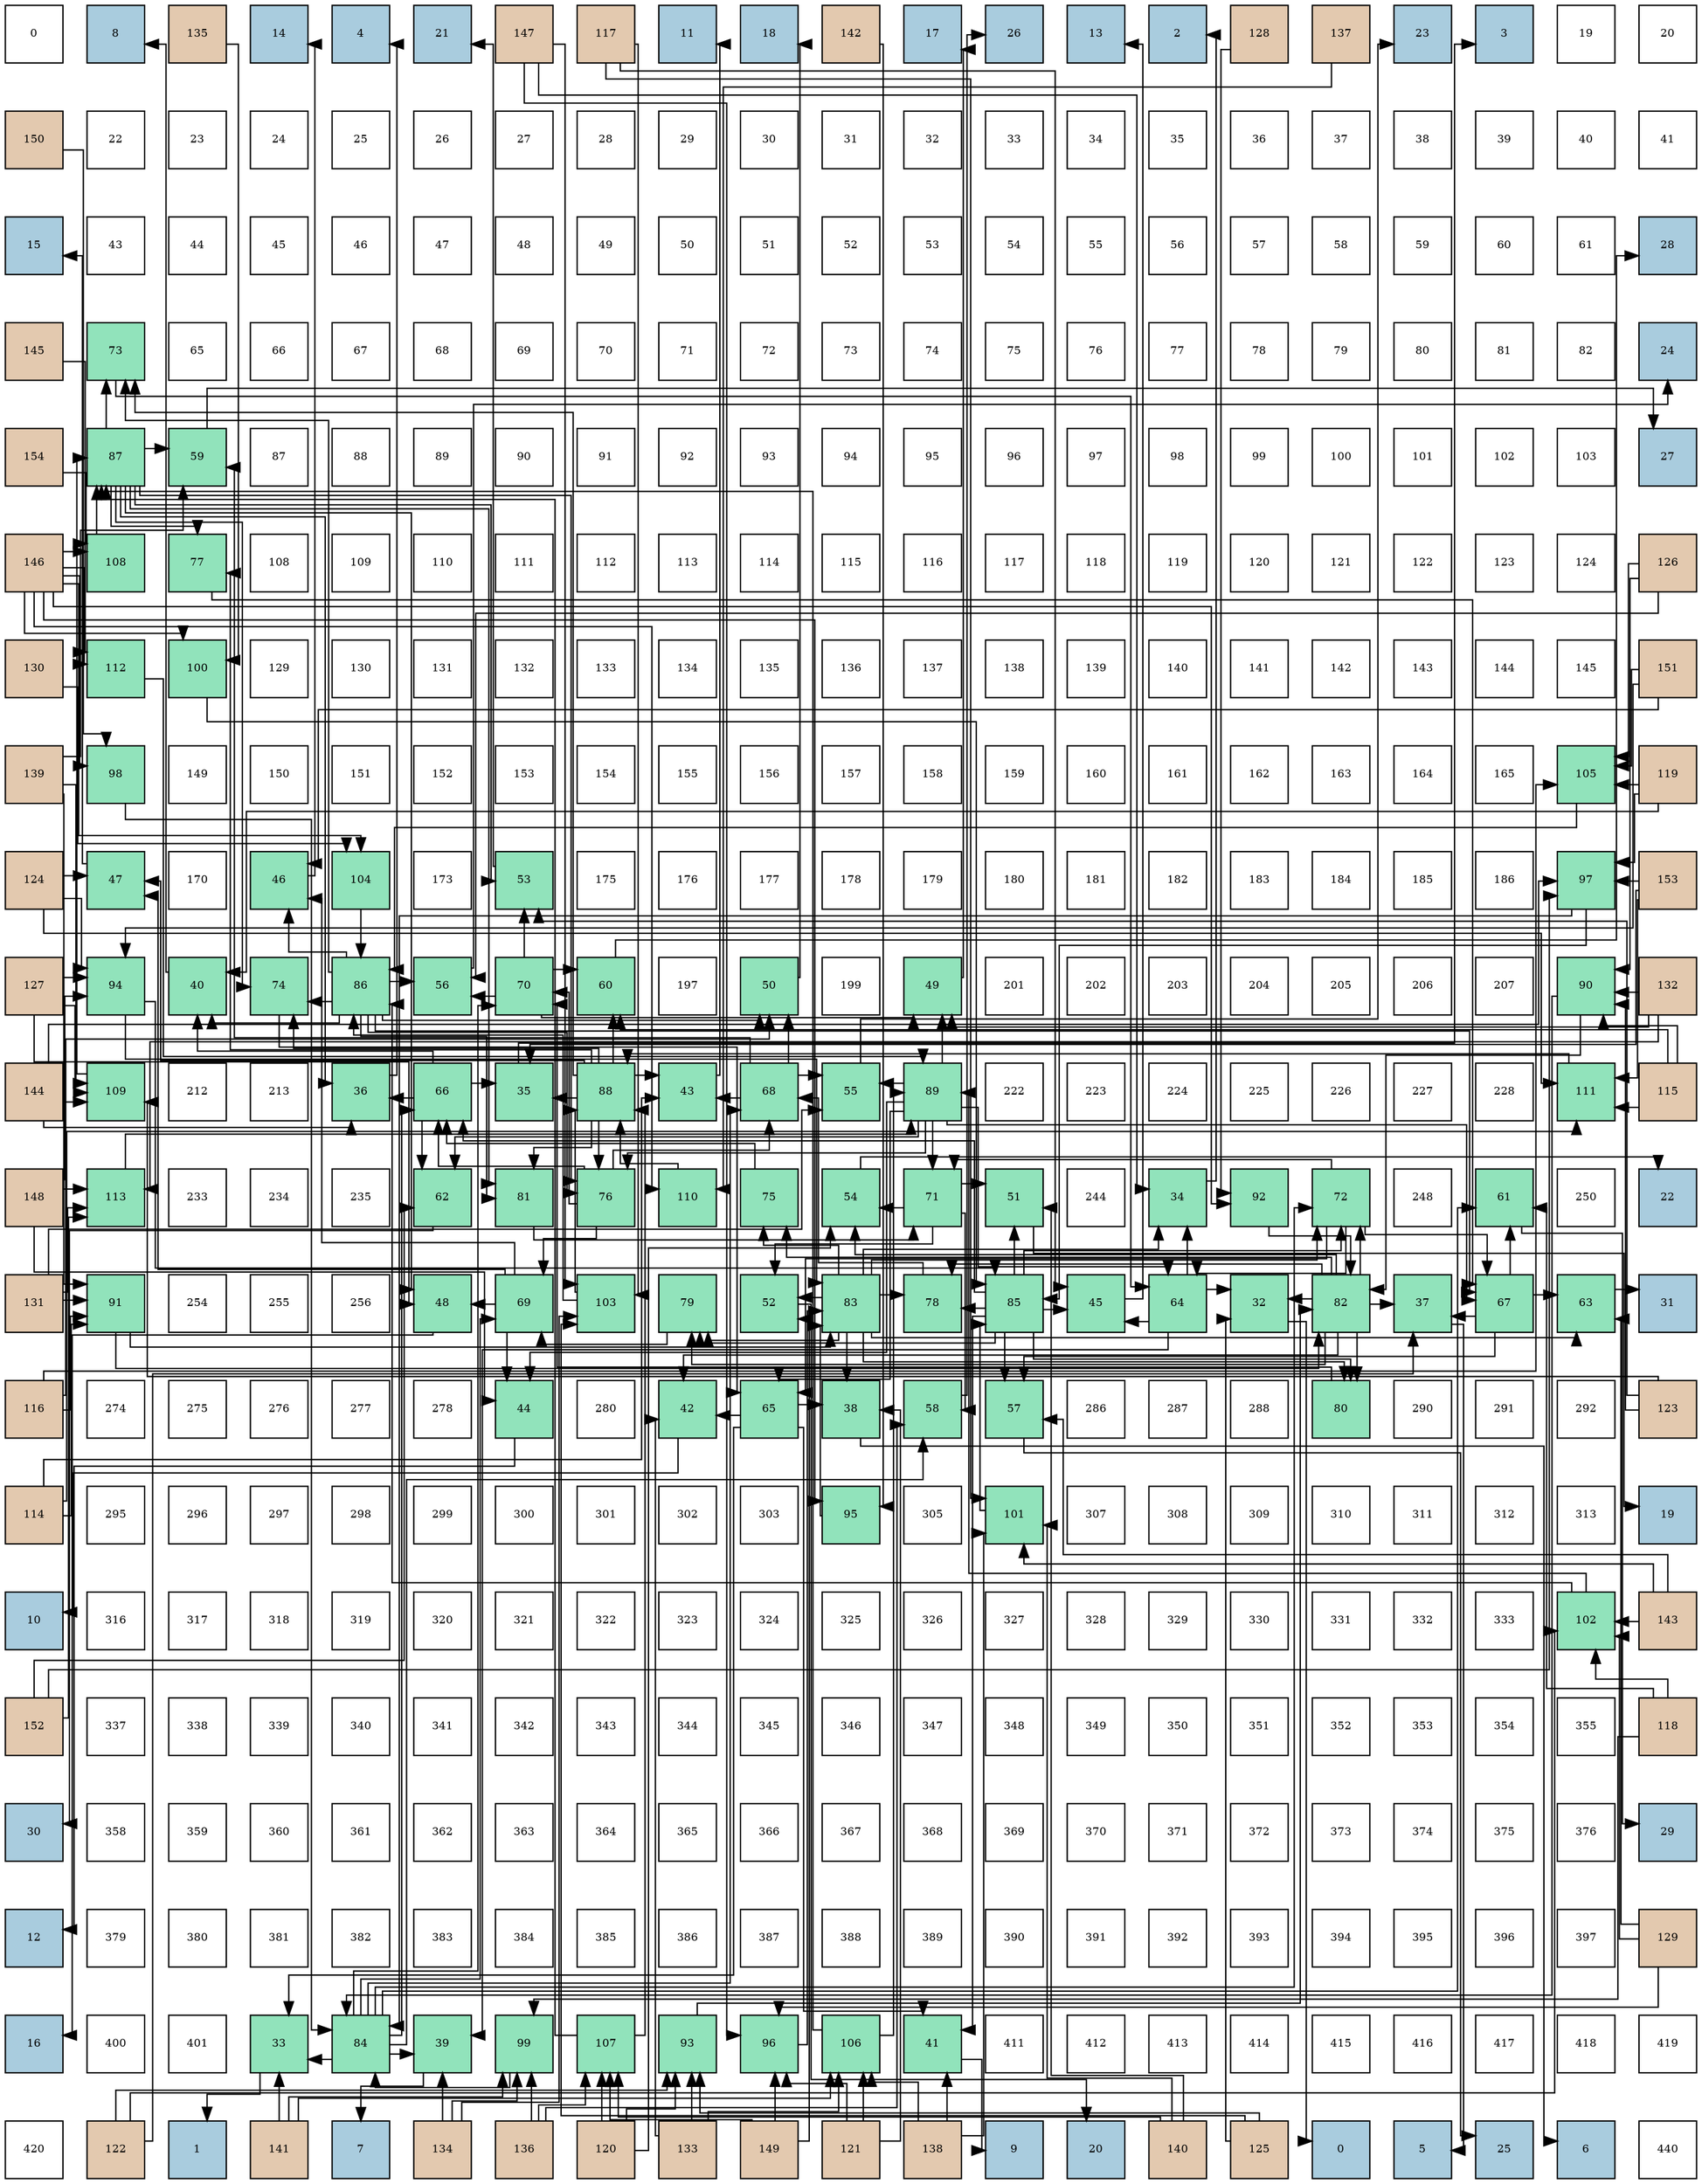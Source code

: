 digraph layout{
 rankdir=TB;
 splines=ortho;
 node [style=filled shape=square fixedsize=true width=0.6];
0[label="0", fontsize=8, fillcolor="#ffffff"];
1[label="8", fontsize=8, fillcolor="#a9ccde"];
2[label="135", fontsize=8, fillcolor="#e3c9af"];
3[label="14", fontsize=8, fillcolor="#a9ccde"];
4[label="4", fontsize=8, fillcolor="#a9ccde"];
5[label="21", fontsize=8, fillcolor="#a9ccde"];
6[label="147", fontsize=8, fillcolor="#e3c9af"];
7[label="117", fontsize=8, fillcolor="#e3c9af"];
8[label="11", fontsize=8, fillcolor="#a9ccde"];
9[label="18", fontsize=8, fillcolor="#a9ccde"];
10[label="142", fontsize=8, fillcolor="#e3c9af"];
11[label="17", fontsize=8, fillcolor="#a9ccde"];
12[label="26", fontsize=8, fillcolor="#a9ccde"];
13[label="13", fontsize=8, fillcolor="#a9ccde"];
14[label="2", fontsize=8, fillcolor="#a9ccde"];
15[label="128", fontsize=8, fillcolor="#e3c9af"];
16[label="137", fontsize=8, fillcolor="#e3c9af"];
17[label="23", fontsize=8, fillcolor="#a9ccde"];
18[label="3", fontsize=8, fillcolor="#a9ccde"];
19[label="19", fontsize=8, fillcolor="#ffffff"];
20[label="20", fontsize=8, fillcolor="#ffffff"];
21[label="150", fontsize=8, fillcolor="#e3c9af"];
22[label="22", fontsize=8, fillcolor="#ffffff"];
23[label="23", fontsize=8, fillcolor="#ffffff"];
24[label="24", fontsize=8, fillcolor="#ffffff"];
25[label="25", fontsize=8, fillcolor="#ffffff"];
26[label="26", fontsize=8, fillcolor="#ffffff"];
27[label="27", fontsize=8, fillcolor="#ffffff"];
28[label="28", fontsize=8, fillcolor="#ffffff"];
29[label="29", fontsize=8, fillcolor="#ffffff"];
30[label="30", fontsize=8, fillcolor="#ffffff"];
31[label="31", fontsize=8, fillcolor="#ffffff"];
32[label="32", fontsize=8, fillcolor="#ffffff"];
33[label="33", fontsize=8, fillcolor="#ffffff"];
34[label="34", fontsize=8, fillcolor="#ffffff"];
35[label="35", fontsize=8, fillcolor="#ffffff"];
36[label="36", fontsize=8, fillcolor="#ffffff"];
37[label="37", fontsize=8, fillcolor="#ffffff"];
38[label="38", fontsize=8, fillcolor="#ffffff"];
39[label="39", fontsize=8, fillcolor="#ffffff"];
40[label="40", fontsize=8, fillcolor="#ffffff"];
41[label="41", fontsize=8, fillcolor="#ffffff"];
42[label="15", fontsize=8, fillcolor="#a9ccde"];
43[label="43", fontsize=8, fillcolor="#ffffff"];
44[label="44", fontsize=8, fillcolor="#ffffff"];
45[label="45", fontsize=8, fillcolor="#ffffff"];
46[label="46", fontsize=8, fillcolor="#ffffff"];
47[label="47", fontsize=8, fillcolor="#ffffff"];
48[label="48", fontsize=8, fillcolor="#ffffff"];
49[label="49", fontsize=8, fillcolor="#ffffff"];
50[label="50", fontsize=8, fillcolor="#ffffff"];
51[label="51", fontsize=8, fillcolor="#ffffff"];
52[label="52", fontsize=8, fillcolor="#ffffff"];
53[label="53", fontsize=8, fillcolor="#ffffff"];
54[label="54", fontsize=8, fillcolor="#ffffff"];
55[label="55", fontsize=8, fillcolor="#ffffff"];
56[label="56", fontsize=8, fillcolor="#ffffff"];
57[label="57", fontsize=8, fillcolor="#ffffff"];
58[label="58", fontsize=8, fillcolor="#ffffff"];
59[label="59", fontsize=8, fillcolor="#ffffff"];
60[label="60", fontsize=8, fillcolor="#ffffff"];
61[label="61", fontsize=8, fillcolor="#ffffff"];
62[label="28", fontsize=8, fillcolor="#a9ccde"];
63[label="145", fontsize=8, fillcolor="#e3c9af"];
64[label="73", fontsize=8, fillcolor="#91e3bb"];
65[label="65", fontsize=8, fillcolor="#ffffff"];
66[label="66", fontsize=8, fillcolor="#ffffff"];
67[label="67", fontsize=8, fillcolor="#ffffff"];
68[label="68", fontsize=8, fillcolor="#ffffff"];
69[label="69", fontsize=8, fillcolor="#ffffff"];
70[label="70", fontsize=8, fillcolor="#ffffff"];
71[label="71", fontsize=8, fillcolor="#ffffff"];
72[label="72", fontsize=8, fillcolor="#ffffff"];
73[label="73", fontsize=8, fillcolor="#ffffff"];
74[label="74", fontsize=8, fillcolor="#ffffff"];
75[label="75", fontsize=8, fillcolor="#ffffff"];
76[label="76", fontsize=8, fillcolor="#ffffff"];
77[label="77", fontsize=8, fillcolor="#ffffff"];
78[label="78", fontsize=8, fillcolor="#ffffff"];
79[label="79", fontsize=8, fillcolor="#ffffff"];
80[label="80", fontsize=8, fillcolor="#ffffff"];
81[label="81", fontsize=8, fillcolor="#ffffff"];
82[label="82", fontsize=8, fillcolor="#ffffff"];
83[label="24", fontsize=8, fillcolor="#a9ccde"];
84[label="154", fontsize=8, fillcolor="#e3c9af"];
85[label="87", fontsize=8, fillcolor="#91e3bb"];
86[label="59", fontsize=8, fillcolor="#91e3bb"];
87[label="87", fontsize=8, fillcolor="#ffffff"];
88[label="88", fontsize=8, fillcolor="#ffffff"];
89[label="89", fontsize=8, fillcolor="#ffffff"];
90[label="90", fontsize=8, fillcolor="#ffffff"];
91[label="91", fontsize=8, fillcolor="#ffffff"];
92[label="92", fontsize=8, fillcolor="#ffffff"];
93[label="93", fontsize=8, fillcolor="#ffffff"];
94[label="94", fontsize=8, fillcolor="#ffffff"];
95[label="95", fontsize=8, fillcolor="#ffffff"];
96[label="96", fontsize=8, fillcolor="#ffffff"];
97[label="97", fontsize=8, fillcolor="#ffffff"];
98[label="98", fontsize=8, fillcolor="#ffffff"];
99[label="99", fontsize=8, fillcolor="#ffffff"];
100[label="100", fontsize=8, fillcolor="#ffffff"];
101[label="101", fontsize=8, fillcolor="#ffffff"];
102[label="102", fontsize=8, fillcolor="#ffffff"];
103[label="103", fontsize=8, fillcolor="#ffffff"];
104[label="27", fontsize=8, fillcolor="#a9ccde"];
105[label="146", fontsize=8, fillcolor="#e3c9af"];
106[label="108", fontsize=8, fillcolor="#91e3bb"];
107[label="77", fontsize=8, fillcolor="#91e3bb"];
108[label="108", fontsize=8, fillcolor="#ffffff"];
109[label="109", fontsize=8, fillcolor="#ffffff"];
110[label="110", fontsize=8, fillcolor="#ffffff"];
111[label="111", fontsize=8, fillcolor="#ffffff"];
112[label="112", fontsize=8, fillcolor="#ffffff"];
113[label="113", fontsize=8, fillcolor="#ffffff"];
114[label="114", fontsize=8, fillcolor="#ffffff"];
115[label="115", fontsize=8, fillcolor="#ffffff"];
116[label="116", fontsize=8, fillcolor="#ffffff"];
117[label="117", fontsize=8, fillcolor="#ffffff"];
118[label="118", fontsize=8, fillcolor="#ffffff"];
119[label="119", fontsize=8, fillcolor="#ffffff"];
120[label="120", fontsize=8, fillcolor="#ffffff"];
121[label="121", fontsize=8, fillcolor="#ffffff"];
122[label="122", fontsize=8, fillcolor="#ffffff"];
123[label="123", fontsize=8, fillcolor="#ffffff"];
124[label="124", fontsize=8, fillcolor="#ffffff"];
125[label="126", fontsize=8, fillcolor="#e3c9af"];
126[label="130", fontsize=8, fillcolor="#e3c9af"];
127[label="112", fontsize=8, fillcolor="#91e3bb"];
128[label="100", fontsize=8, fillcolor="#91e3bb"];
129[label="129", fontsize=8, fillcolor="#ffffff"];
130[label="130", fontsize=8, fillcolor="#ffffff"];
131[label="131", fontsize=8, fillcolor="#ffffff"];
132[label="132", fontsize=8, fillcolor="#ffffff"];
133[label="133", fontsize=8, fillcolor="#ffffff"];
134[label="134", fontsize=8, fillcolor="#ffffff"];
135[label="135", fontsize=8, fillcolor="#ffffff"];
136[label="136", fontsize=8, fillcolor="#ffffff"];
137[label="137", fontsize=8, fillcolor="#ffffff"];
138[label="138", fontsize=8, fillcolor="#ffffff"];
139[label="139", fontsize=8, fillcolor="#ffffff"];
140[label="140", fontsize=8, fillcolor="#ffffff"];
141[label="141", fontsize=8, fillcolor="#ffffff"];
142[label="142", fontsize=8, fillcolor="#ffffff"];
143[label="143", fontsize=8, fillcolor="#ffffff"];
144[label="144", fontsize=8, fillcolor="#ffffff"];
145[label="145", fontsize=8, fillcolor="#ffffff"];
146[label="151", fontsize=8, fillcolor="#e3c9af"];
147[label="139", fontsize=8, fillcolor="#e3c9af"];
148[label="98", fontsize=8, fillcolor="#91e3bb"];
149[label="149", fontsize=8, fillcolor="#ffffff"];
150[label="150", fontsize=8, fillcolor="#ffffff"];
151[label="151", fontsize=8, fillcolor="#ffffff"];
152[label="152", fontsize=8, fillcolor="#ffffff"];
153[label="153", fontsize=8, fillcolor="#ffffff"];
154[label="154", fontsize=8, fillcolor="#ffffff"];
155[label="155", fontsize=8, fillcolor="#ffffff"];
156[label="156", fontsize=8, fillcolor="#ffffff"];
157[label="157", fontsize=8, fillcolor="#ffffff"];
158[label="158", fontsize=8, fillcolor="#ffffff"];
159[label="159", fontsize=8, fillcolor="#ffffff"];
160[label="160", fontsize=8, fillcolor="#ffffff"];
161[label="161", fontsize=8, fillcolor="#ffffff"];
162[label="162", fontsize=8, fillcolor="#ffffff"];
163[label="163", fontsize=8, fillcolor="#ffffff"];
164[label="164", fontsize=8, fillcolor="#ffffff"];
165[label="165", fontsize=8, fillcolor="#ffffff"];
166[label="105", fontsize=8, fillcolor="#91e3bb"];
167[label="119", fontsize=8, fillcolor="#e3c9af"];
168[label="124", fontsize=8, fillcolor="#e3c9af"];
169[label="47", fontsize=8, fillcolor="#91e3bb"];
170[label="170", fontsize=8, fillcolor="#ffffff"];
171[label="46", fontsize=8, fillcolor="#91e3bb"];
172[label="104", fontsize=8, fillcolor="#91e3bb"];
173[label="173", fontsize=8, fillcolor="#ffffff"];
174[label="53", fontsize=8, fillcolor="#91e3bb"];
175[label="175", fontsize=8, fillcolor="#ffffff"];
176[label="176", fontsize=8, fillcolor="#ffffff"];
177[label="177", fontsize=8, fillcolor="#ffffff"];
178[label="178", fontsize=8, fillcolor="#ffffff"];
179[label="179", fontsize=8, fillcolor="#ffffff"];
180[label="180", fontsize=8, fillcolor="#ffffff"];
181[label="181", fontsize=8, fillcolor="#ffffff"];
182[label="182", fontsize=8, fillcolor="#ffffff"];
183[label="183", fontsize=8, fillcolor="#ffffff"];
184[label="184", fontsize=8, fillcolor="#ffffff"];
185[label="185", fontsize=8, fillcolor="#ffffff"];
186[label="186", fontsize=8, fillcolor="#ffffff"];
187[label="97", fontsize=8, fillcolor="#91e3bb"];
188[label="153", fontsize=8, fillcolor="#e3c9af"];
189[label="127", fontsize=8, fillcolor="#e3c9af"];
190[label="94", fontsize=8, fillcolor="#91e3bb"];
191[label="40", fontsize=8, fillcolor="#91e3bb"];
192[label="74", fontsize=8, fillcolor="#91e3bb"];
193[label="86", fontsize=8, fillcolor="#91e3bb"];
194[label="56", fontsize=8, fillcolor="#91e3bb"];
195[label="70", fontsize=8, fillcolor="#91e3bb"];
196[label="60", fontsize=8, fillcolor="#91e3bb"];
197[label="197", fontsize=8, fillcolor="#ffffff"];
198[label="50", fontsize=8, fillcolor="#91e3bb"];
199[label="199", fontsize=8, fillcolor="#ffffff"];
200[label="49", fontsize=8, fillcolor="#91e3bb"];
201[label="201", fontsize=8, fillcolor="#ffffff"];
202[label="202", fontsize=8, fillcolor="#ffffff"];
203[label="203", fontsize=8, fillcolor="#ffffff"];
204[label="204", fontsize=8, fillcolor="#ffffff"];
205[label="205", fontsize=8, fillcolor="#ffffff"];
206[label="206", fontsize=8, fillcolor="#ffffff"];
207[label="207", fontsize=8, fillcolor="#ffffff"];
208[label="90", fontsize=8, fillcolor="#91e3bb"];
209[label="132", fontsize=8, fillcolor="#e3c9af"];
210[label="144", fontsize=8, fillcolor="#e3c9af"];
211[label="109", fontsize=8, fillcolor="#91e3bb"];
212[label="212", fontsize=8, fillcolor="#ffffff"];
213[label="213", fontsize=8, fillcolor="#ffffff"];
214[label="36", fontsize=8, fillcolor="#91e3bb"];
215[label="66", fontsize=8, fillcolor="#91e3bb"];
216[label="35", fontsize=8, fillcolor="#91e3bb"];
217[label="88", fontsize=8, fillcolor="#91e3bb"];
218[label="43", fontsize=8, fillcolor="#91e3bb"];
219[label="68", fontsize=8, fillcolor="#91e3bb"];
220[label="55", fontsize=8, fillcolor="#91e3bb"];
221[label="89", fontsize=8, fillcolor="#91e3bb"];
222[label="222", fontsize=8, fillcolor="#ffffff"];
223[label="223", fontsize=8, fillcolor="#ffffff"];
224[label="224", fontsize=8, fillcolor="#ffffff"];
225[label="225", fontsize=8, fillcolor="#ffffff"];
226[label="226", fontsize=8, fillcolor="#ffffff"];
227[label="227", fontsize=8, fillcolor="#ffffff"];
228[label="228", fontsize=8, fillcolor="#ffffff"];
229[label="111", fontsize=8, fillcolor="#91e3bb"];
230[label="115", fontsize=8, fillcolor="#e3c9af"];
231[label="148", fontsize=8, fillcolor="#e3c9af"];
232[label="113", fontsize=8, fillcolor="#91e3bb"];
233[label="233", fontsize=8, fillcolor="#ffffff"];
234[label="234", fontsize=8, fillcolor="#ffffff"];
235[label="235", fontsize=8, fillcolor="#ffffff"];
236[label="62", fontsize=8, fillcolor="#91e3bb"];
237[label="81", fontsize=8, fillcolor="#91e3bb"];
238[label="76", fontsize=8, fillcolor="#91e3bb"];
239[label="110", fontsize=8, fillcolor="#91e3bb"];
240[label="75", fontsize=8, fillcolor="#91e3bb"];
241[label="54", fontsize=8, fillcolor="#91e3bb"];
242[label="71", fontsize=8, fillcolor="#91e3bb"];
243[label="51", fontsize=8, fillcolor="#91e3bb"];
244[label="244", fontsize=8, fillcolor="#ffffff"];
245[label="34", fontsize=8, fillcolor="#91e3bb"];
246[label="92", fontsize=8, fillcolor="#91e3bb"];
247[label="72", fontsize=8, fillcolor="#91e3bb"];
248[label="248", fontsize=8, fillcolor="#ffffff"];
249[label="61", fontsize=8, fillcolor="#91e3bb"];
250[label="250", fontsize=8, fillcolor="#ffffff"];
251[label="22", fontsize=8, fillcolor="#a9ccde"];
252[label="131", fontsize=8, fillcolor="#e3c9af"];
253[label="91", fontsize=8, fillcolor="#91e3bb"];
254[label="254", fontsize=8, fillcolor="#ffffff"];
255[label="255", fontsize=8, fillcolor="#ffffff"];
256[label="256", fontsize=8, fillcolor="#ffffff"];
257[label="48", fontsize=8, fillcolor="#91e3bb"];
258[label="69", fontsize=8, fillcolor="#91e3bb"];
259[label="103", fontsize=8, fillcolor="#91e3bb"];
260[label="79", fontsize=8, fillcolor="#91e3bb"];
261[label="52", fontsize=8, fillcolor="#91e3bb"];
262[label="83", fontsize=8, fillcolor="#91e3bb"];
263[label="78", fontsize=8, fillcolor="#91e3bb"];
264[label="85", fontsize=8, fillcolor="#91e3bb"];
265[label="45", fontsize=8, fillcolor="#91e3bb"];
266[label="64", fontsize=8, fillcolor="#91e3bb"];
267[label="32", fontsize=8, fillcolor="#91e3bb"];
268[label="82", fontsize=8, fillcolor="#91e3bb"];
269[label="37", fontsize=8, fillcolor="#91e3bb"];
270[label="67", fontsize=8, fillcolor="#91e3bb"];
271[label="63", fontsize=8, fillcolor="#91e3bb"];
272[label="31", fontsize=8, fillcolor="#a9ccde"];
273[label="116", fontsize=8, fillcolor="#e3c9af"];
274[label="274", fontsize=8, fillcolor="#ffffff"];
275[label="275", fontsize=8, fillcolor="#ffffff"];
276[label="276", fontsize=8, fillcolor="#ffffff"];
277[label="277", fontsize=8, fillcolor="#ffffff"];
278[label="278", fontsize=8, fillcolor="#ffffff"];
279[label="44", fontsize=8, fillcolor="#91e3bb"];
280[label="280", fontsize=8, fillcolor="#ffffff"];
281[label="42", fontsize=8, fillcolor="#91e3bb"];
282[label="65", fontsize=8, fillcolor="#91e3bb"];
283[label="38", fontsize=8, fillcolor="#91e3bb"];
284[label="58", fontsize=8, fillcolor="#91e3bb"];
285[label="57", fontsize=8, fillcolor="#91e3bb"];
286[label="286", fontsize=8, fillcolor="#ffffff"];
287[label="287", fontsize=8, fillcolor="#ffffff"];
288[label="288", fontsize=8, fillcolor="#ffffff"];
289[label="80", fontsize=8, fillcolor="#91e3bb"];
290[label="290", fontsize=8, fillcolor="#ffffff"];
291[label="291", fontsize=8, fillcolor="#ffffff"];
292[label="292", fontsize=8, fillcolor="#ffffff"];
293[label="123", fontsize=8, fillcolor="#e3c9af"];
294[label="114", fontsize=8, fillcolor="#e3c9af"];
295[label="295", fontsize=8, fillcolor="#ffffff"];
296[label="296", fontsize=8, fillcolor="#ffffff"];
297[label="297", fontsize=8, fillcolor="#ffffff"];
298[label="298", fontsize=8, fillcolor="#ffffff"];
299[label="299", fontsize=8, fillcolor="#ffffff"];
300[label="300", fontsize=8, fillcolor="#ffffff"];
301[label="301", fontsize=8, fillcolor="#ffffff"];
302[label="302", fontsize=8, fillcolor="#ffffff"];
303[label="303", fontsize=8, fillcolor="#ffffff"];
304[label="95", fontsize=8, fillcolor="#91e3bb"];
305[label="305", fontsize=8, fillcolor="#ffffff"];
306[label="101", fontsize=8, fillcolor="#91e3bb"];
307[label="307", fontsize=8, fillcolor="#ffffff"];
308[label="308", fontsize=8, fillcolor="#ffffff"];
309[label="309", fontsize=8, fillcolor="#ffffff"];
310[label="310", fontsize=8, fillcolor="#ffffff"];
311[label="311", fontsize=8, fillcolor="#ffffff"];
312[label="312", fontsize=8, fillcolor="#ffffff"];
313[label="313", fontsize=8, fillcolor="#ffffff"];
314[label="19", fontsize=8, fillcolor="#a9ccde"];
315[label="10", fontsize=8, fillcolor="#a9ccde"];
316[label="316", fontsize=8, fillcolor="#ffffff"];
317[label="317", fontsize=8, fillcolor="#ffffff"];
318[label="318", fontsize=8, fillcolor="#ffffff"];
319[label="319", fontsize=8, fillcolor="#ffffff"];
320[label="320", fontsize=8, fillcolor="#ffffff"];
321[label="321", fontsize=8, fillcolor="#ffffff"];
322[label="322", fontsize=8, fillcolor="#ffffff"];
323[label="323", fontsize=8, fillcolor="#ffffff"];
324[label="324", fontsize=8, fillcolor="#ffffff"];
325[label="325", fontsize=8, fillcolor="#ffffff"];
326[label="326", fontsize=8, fillcolor="#ffffff"];
327[label="327", fontsize=8, fillcolor="#ffffff"];
328[label="328", fontsize=8, fillcolor="#ffffff"];
329[label="329", fontsize=8, fillcolor="#ffffff"];
330[label="330", fontsize=8, fillcolor="#ffffff"];
331[label="331", fontsize=8, fillcolor="#ffffff"];
332[label="332", fontsize=8, fillcolor="#ffffff"];
333[label="333", fontsize=8, fillcolor="#ffffff"];
334[label="102", fontsize=8, fillcolor="#91e3bb"];
335[label="143", fontsize=8, fillcolor="#e3c9af"];
336[label="152", fontsize=8, fillcolor="#e3c9af"];
337[label="337", fontsize=8, fillcolor="#ffffff"];
338[label="338", fontsize=8, fillcolor="#ffffff"];
339[label="339", fontsize=8, fillcolor="#ffffff"];
340[label="340", fontsize=8, fillcolor="#ffffff"];
341[label="341", fontsize=8, fillcolor="#ffffff"];
342[label="342", fontsize=8, fillcolor="#ffffff"];
343[label="343", fontsize=8, fillcolor="#ffffff"];
344[label="344", fontsize=8, fillcolor="#ffffff"];
345[label="345", fontsize=8, fillcolor="#ffffff"];
346[label="346", fontsize=8, fillcolor="#ffffff"];
347[label="347", fontsize=8, fillcolor="#ffffff"];
348[label="348", fontsize=8, fillcolor="#ffffff"];
349[label="349", fontsize=8, fillcolor="#ffffff"];
350[label="350", fontsize=8, fillcolor="#ffffff"];
351[label="351", fontsize=8, fillcolor="#ffffff"];
352[label="352", fontsize=8, fillcolor="#ffffff"];
353[label="353", fontsize=8, fillcolor="#ffffff"];
354[label="354", fontsize=8, fillcolor="#ffffff"];
355[label="355", fontsize=8, fillcolor="#ffffff"];
356[label="118", fontsize=8, fillcolor="#e3c9af"];
357[label="30", fontsize=8, fillcolor="#a9ccde"];
358[label="358", fontsize=8, fillcolor="#ffffff"];
359[label="359", fontsize=8, fillcolor="#ffffff"];
360[label="360", fontsize=8, fillcolor="#ffffff"];
361[label="361", fontsize=8, fillcolor="#ffffff"];
362[label="362", fontsize=8, fillcolor="#ffffff"];
363[label="363", fontsize=8, fillcolor="#ffffff"];
364[label="364", fontsize=8, fillcolor="#ffffff"];
365[label="365", fontsize=8, fillcolor="#ffffff"];
366[label="366", fontsize=8, fillcolor="#ffffff"];
367[label="367", fontsize=8, fillcolor="#ffffff"];
368[label="368", fontsize=8, fillcolor="#ffffff"];
369[label="369", fontsize=8, fillcolor="#ffffff"];
370[label="370", fontsize=8, fillcolor="#ffffff"];
371[label="371", fontsize=8, fillcolor="#ffffff"];
372[label="372", fontsize=8, fillcolor="#ffffff"];
373[label="373", fontsize=8, fillcolor="#ffffff"];
374[label="374", fontsize=8, fillcolor="#ffffff"];
375[label="375", fontsize=8, fillcolor="#ffffff"];
376[label="376", fontsize=8, fillcolor="#ffffff"];
377[label="29", fontsize=8, fillcolor="#a9ccde"];
378[label="12", fontsize=8, fillcolor="#a9ccde"];
379[label="379", fontsize=8, fillcolor="#ffffff"];
380[label="380", fontsize=8, fillcolor="#ffffff"];
381[label="381", fontsize=8, fillcolor="#ffffff"];
382[label="382", fontsize=8, fillcolor="#ffffff"];
383[label="383", fontsize=8, fillcolor="#ffffff"];
384[label="384", fontsize=8, fillcolor="#ffffff"];
385[label="385", fontsize=8, fillcolor="#ffffff"];
386[label="386", fontsize=8, fillcolor="#ffffff"];
387[label="387", fontsize=8, fillcolor="#ffffff"];
388[label="388", fontsize=8, fillcolor="#ffffff"];
389[label="389", fontsize=8, fillcolor="#ffffff"];
390[label="390", fontsize=8, fillcolor="#ffffff"];
391[label="391", fontsize=8, fillcolor="#ffffff"];
392[label="392", fontsize=8, fillcolor="#ffffff"];
393[label="393", fontsize=8, fillcolor="#ffffff"];
394[label="394", fontsize=8, fillcolor="#ffffff"];
395[label="395", fontsize=8, fillcolor="#ffffff"];
396[label="396", fontsize=8, fillcolor="#ffffff"];
397[label="397", fontsize=8, fillcolor="#ffffff"];
398[label="129", fontsize=8, fillcolor="#e3c9af"];
399[label="16", fontsize=8, fillcolor="#a9ccde"];
400[label="400", fontsize=8, fillcolor="#ffffff"];
401[label="401", fontsize=8, fillcolor="#ffffff"];
402[label="33", fontsize=8, fillcolor="#91e3bb"];
403[label="84", fontsize=8, fillcolor="#91e3bb"];
404[label="39", fontsize=8, fillcolor="#91e3bb"];
405[label="99", fontsize=8, fillcolor="#91e3bb"];
406[label="107", fontsize=8, fillcolor="#91e3bb"];
407[label="93", fontsize=8, fillcolor="#91e3bb"];
408[label="96", fontsize=8, fillcolor="#91e3bb"];
409[label="106", fontsize=8, fillcolor="#91e3bb"];
410[label="41", fontsize=8, fillcolor="#91e3bb"];
411[label="411", fontsize=8, fillcolor="#ffffff"];
412[label="412", fontsize=8, fillcolor="#ffffff"];
413[label="413", fontsize=8, fillcolor="#ffffff"];
414[label="414", fontsize=8, fillcolor="#ffffff"];
415[label="415", fontsize=8, fillcolor="#ffffff"];
416[label="416", fontsize=8, fillcolor="#ffffff"];
417[label="417", fontsize=8, fillcolor="#ffffff"];
418[label="418", fontsize=8, fillcolor="#ffffff"];
419[label="419", fontsize=8, fillcolor="#ffffff"];
420[label="420", fontsize=8, fillcolor="#ffffff"];
421[label="122", fontsize=8, fillcolor="#e3c9af"];
422[label="1", fontsize=8, fillcolor="#a9ccde"];
423[label="141", fontsize=8, fillcolor="#e3c9af"];
424[label="7", fontsize=8, fillcolor="#a9ccde"];
425[label="134", fontsize=8, fillcolor="#e3c9af"];
426[label="136", fontsize=8, fillcolor="#e3c9af"];
427[label="120", fontsize=8, fillcolor="#e3c9af"];
428[label="133", fontsize=8, fillcolor="#e3c9af"];
429[label="149", fontsize=8, fillcolor="#e3c9af"];
430[label="121", fontsize=8, fillcolor="#e3c9af"];
431[label="138", fontsize=8, fillcolor="#e3c9af"];
432[label="9", fontsize=8, fillcolor="#a9ccde"];
433[label="20", fontsize=8, fillcolor="#a9ccde"];
434[label="140", fontsize=8, fillcolor="#e3c9af"];
435[label="125", fontsize=8, fillcolor="#e3c9af"];
436[label="0", fontsize=8, fillcolor="#a9ccde"];
437[label="5", fontsize=8, fillcolor="#a9ccde"];
438[label="25", fontsize=8, fillcolor="#a9ccde"];
439[label="6", fontsize=8, fillcolor="#a9ccde"];
440[label="440", fontsize=8, fillcolor="#ffffff"];
edge [constraint=false, style=vis];267 -> 436;
402 -> 422;
245 -> 14;
216 -> 18;
214 -> 4;
269 -> 437;
283 -> 439;
404 -> 424;
191 -> 1;
410 -> 432;
281 -> 315;
218 -> 8;
279 -> 378;
265 -> 13;
171 -> 3;
169 -> 42;
257 -> 399;
200 -> 11;
198 -> 9;
243 -> 314;
261 -> 433;
174 -> 5;
241 -> 251;
220 -> 17;
194 -> 83;
285 -> 438;
284 -> 12;
86 -> 104;
196 -> 62;
249 -> 377;
236 -> 357;
271 -> 272;
266 -> 267;
266 -> 245;
266 -> 404;
266 -> 265;
282 -> 402;
282 -> 283;
282 -> 410;
282 -> 281;
215 -> 216;
215 -> 214;
215 -> 191;
215 -> 236;
270 -> 269;
270 -> 285;
270 -> 249;
270 -> 271;
219 -> 218;
219 -> 198;
219 -> 220;
219 -> 86;
258 -> 279;
258 -> 171;
258 -> 169;
258 -> 257;
195 -> 200;
195 -> 174;
195 -> 194;
195 -> 196;
242 -> 243;
242 -> 261;
242 -> 241;
242 -> 284;
247 -> 266;
247 -> 282;
247 -> 270;
247 -> 242;
64 -> 266;
192 -> 282;
240 -> 215;
238 -> 215;
238 -> 219;
238 -> 258;
238 -> 195;
107 -> 270;
263 -> 219;
260 -> 258;
289 -> 195;
237 -> 242;
268 -> 267;
268 -> 269;
268 -> 281;
268 -> 241;
268 -> 247;
268 -> 240;
268 -> 263;
268 -> 260;
268 -> 289;
262 -> 245;
262 -> 283;
262 -> 261;
262 -> 271;
262 -> 247;
262 -> 240;
262 -> 263;
262 -> 260;
262 -> 289;
403 -> 402;
403 -> 404;
403 -> 284;
403 -> 249;
403 -> 215;
403 -> 219;
403 -> 258;
403 -> 195;
403 -> 247;
264 -> 410;
264 -> 265;
264 -> 243;
264 -> 285;
264 -> 215;
264 -> 247;
264 -> 263;
264 -> 260;
264 -> 289;
193 -> 191;
193 -> 171;
193 -> 198;
193 -> 194;
193 -> 270;
193 -> 64;
193 -> 192;
193 -> 238;
193 -> 237;
85 -> 214;
85 -> 257;
85 -> 174;
85 -> 86;
85 -> 64;
85 -> 192;
85 -> 238;
85 -> 107;
85 -> 237;
217 -> 216;
217 -> 218;
217 -> 169;
217 -> 196;
217 -> 64;
217 -> 192;
217 -> 238;
217 -> 107;
217 -> 237;
221 -> 279;
221 -> 200;
221 -> 220;
221 -> 236;
221 -> 266;
221 -> 282;
221 -> 270;
221 -> 242;
221 -> 238;
208 -> 268;
208 -> 403;
253 -> 268;
253 -> 262;
246 -> 268;
407 -> 268;
190 -> 262;
190 -> 264;
304 -> 262;
408 -> 262;
187 -> 403;
187 -> 264;
148 -> 403;
405 -> 403;
128 -> 264;
306 -> 264;
334 -> 193;
334 -> 221;
259 -> 193;
259 -> 217;
172 -> 193;
166 -> 193;
409 -> 85;
409 -> 221;
406 -> 85;
406 -> 217;
106 -> 85;
211 -> 85;
239 -> 217;
229 -> 217;
127 -> 221;
232 -> 221;
294 -> 218;
294 -> 253;
294 -> 229;
230 -> 196;
230 -> 208;
230 -> 229;
273 -> 198;
273 -> 253;
273 -> 166;
7 -> 265;
7 -> 306;
7 -> 259;
356 -> 249;
356 -> 405;
356 -> 334;
167 -> 191;
167 -> 187;
167 -> 166;
427 -> 241;
427 -> 407;
427 -> 406;
430 -> 283;
430 -> 408;
430 -> 409;
421 -> 269;
421 -> 407;
421 -> 334;
293 -> 174;
293 -> 208;
293 -> 211;
168 -> 169;
168 -> 190;
168 -> 229;
435 -> 267;
435 -> 407;
435 -> 259;
125 -> 194;
125 -> 208;
125 -> 166;
189 -> 257;
189 -> 190;
189 -> 211;
15 -> 246;
398 -> 271;
398 -> 408;
398 -> 334;
126 -> 172;
252 -> 220;
252 -> 253;
252 -> 232;
209 -> 200;
209 -> 208;
209 -> 232;
428 -> 281;
428 -> 407;
428 -> 409;
425 -> 404;
425 -> 405;
425 -> 259;
2 -> 128;
426 -> 284;
426 -> 405;
426 -> 406;
16 -> 239;
431 -> 410;
431 -> 306;
431 -> 409;
147 -> 86;
147 -> 253;
147 -> 211;
434 -> 243;
434 -> 306;
434 -> 406;
423 -> 402;
423 -> 405;
423 -> 409;
10 -> 304;
335 -> 285;
335 -> 306;
335 -> 334;
210 -> 214;
210 -> 187;
210 -> 211;
63 -> 127;
105 -> 246;
105 -> 304;
105 -> 148;
105 -> 128;
105 -> 172;
105 -> 106;
105 -> 239;
105 -> 127;
6 -> 245;
6 -> 408;
6 -> 259;
231 -> 279;
231 -> 190;
231 -> 232;
429 -> 261;
429 -> 408;
429 -> 406;
21 -> 148;
146 -> 171;
146 -> 190;
146 -> 166;
336 -> 236;
336 -> 187;
336 -> 232;
188 -> 216;
188 -> 187;
188 -> 229;
84 -> 106;
edge [constraint=true, style=invis];
0 -> 21 -> 42 -> 63 -> 84 -> 105 -> 126 -> 147 -> 168 -> 189 -> 210 -> 231 -> 252 -> 273 -> 294 -> 315 -> 336 -> 357 -> 378 -> 399 -> 420;
1 -> 22 -> 43 -> 64 -> 85 -> 106 -> 127 -> 148 -> 169 -> 190 -> 211 -> 232 -> 253 -> 274 -> 295 -> 316 -> 337 -> 358 -> 379 -> 400 -> 421;
2 -> 23 -> 44 -> 65 -> 86 -> 107 -> 128 -> 149 -> 170 -> 191 -> 212 -> 233 -> 254 -> 275 -> 296 -> 317 -> 338 -> 359 -> 380 -> 401 -> 422;
3 -> 24 -> 45 -> 66 -> 87 -> 108 -> 129 -> 150 -> 171 -> 192 -> 213 -> 234 -> 255 -> 276 -> 297 -> 318 -> 339 -> 360 -> 381 -> 402 -> 423;
4 -> 25 -> 46 -> 67 -> 88 -> 109 -> 130 -> 151 -> 172 -> 193 -> 214 -> 235 -> 256 -> 277 -> 298 -> 319 -> 340 -> 361 -> 382 -> 403 -> 424;
5 -> 26 -> 47 -> 68 -> 89 -> 110 -> 131 -> 152 -> 173 -> 194 -> 215 -> 236 -> 257 -> 278 -> 299 -> 320 -> 341 -> 362 -> 383 -> 404 -> 425;
6 -> 27 -> 48 -> 69 -> 90 -> 111 -> 132 -> 153 -> 174 -> 195 -> 216 -> 237 -> 258 -> 279 -> 300 -> 321 -> 342 -> 363 -> 384 -> 405 -> 426;
7 -> 28 -> 49 -> 70 -> 91 -> 112 -> 133 -> 154 -> 175 -> 196 -> 217 -> 238 -> 259 -> 280 -> 301 -> 322 -> 343 -> 364 -> 385 -> 406 -> 427;
8 -> 29 -> 50 -> 71 -> 92 -> 113 -> 134 -> 155 -> 176 -> 197 -> 218 -> 239 -> 260 -> 281 -> 302 -> 323 -> 344 -> 365 -> 386 -> 407 -> 428;
9 -> 30 -> 51 -> 72 -> 93 -> 114 -> 135 -> 156 -> 177 -> 198 -> 219 -> 240 -> 261 -> 282 -> 303 -> 324 -> 345 -> 366 -> 387 -> 408 -> 429;
10 -> 31 -> 52 -> 73 -> 94 -> 115 -> 136 -> 157 -> 178 -> 199 -> 220 -> 241 -> 262 -> 283 -> 304 -> 325 -> 346 -> 367 -> 388 -> 409 -> 430;
11 -> 32 -> 53 -> 74 -> 95 -> 116 -> 137 -> 158 -> 179 -> 200 -> 221 -> 242 -> 263 -> 284 -> 305 -> 326 -> 347 -> 368 -> 389 -> 410 -> 431;
12 -> 33 -> 54 -> 75 -> 96 -> 117 -> 138 -> 159 -> 180 -> 201 -> 222 -> 243 -> 264 -> 285 -> 306 -> 327 -> 348 -> 369 -> 390 -> 411 -> 432;
13 -> 34 -> 55 -> 76 -> 97 -> 118 -> 139 -> 160 -> 181 -> 202 -> 223 -> 244 -> 265 -> 286 -> 307 -> 328 -> 349 -> 370 -> 391 -> 412 -> 433;
14 -> 35 -> 56 -> 77 -> 98 -> 119 -> 140 -> 161 -> 182 -> 203 -> 224 -> 245 -> 266 -> 287 -> 308 -> 329 -> 350 -> 371 -> 392 -> 413 -> 434;
15 -> 36 -> 57 -> 78 -> 99 -> 120 -> 141 -> 162 -> 183 -> 204 -> 225 -> 246 -> 267 -> 288 -> 309 -> 330 -> 351 -> 372 -> 393 -> 414 -> 435;
16 -> 37 -> 58 -> 79 -> 100 -> 121 -> 142 -> 163 -> 184 -> 205 -> 226 -> 247 -> 268 -> 289 -> 310 -> 331 -> 352 -> 373 -> 394 -> 415 -> 436;
17 -> 38 -> 59 -> 80 -> 101 -> 122 -> 143 -> 164 -> 185 -> 206 -> 227 -> 248 -> 269 -> 290 -> 311 -> 332 -> 353 -> 374 -> 395 -> 416 -> 437;
18 -> 39 -> 60 -> 81 -> 102 -> 123 -> 144 -> 165 -> 186 -> 207 -> 228 -> 249 -> 270 -> 291 -> 312 -> 333 -> 354 -> 375 -> 396 -> 417 -> 438;
19 -> 40 -> 61 -> 82 -> 103 -> 124 -> 145 -> 166 -> 187 -> 208 -> 229 -> 250 -> 271 -> 292 -> 313 -> 334 -> 355 -> 376 -> 397 -> 418 -> 439;
20 -> 41 -> 62 -> 83 -> 104 -> 125 -> 146 -> 167 -> 188 -> 209 -> 230 -> 251 -> 272 -> 293 -> 314 -> 335 -> 356 -> 377 -> 398 -> 419 -> 440;
rank = same {0 -> 1 -> 2 -> 3 -> 4 -> 5 -> 6 -> 7 -> 8 -> 9 -> 10 -> 11 -> 12 -> 13 -> 14 -> 15 -> 16 -> 17 -> 18 -> 19 -> 20};
rank = same {21 -> 22 -> 23 -> 24 -> 25 -> 26 -> 27 -> 28 -> 29 -> 30 -> 31 -> 32 -> 33 -> 34 -> 35 -> 36 -> 37 -> 38 -> 39 -> 40 -> 41};
rank = same {42 -> 43 -> 44 -> 45 -> 46 -> 47 -> 48 -> 49 -> 50 -> 51 -> 52 -> 53 -> 54 -> 55 -> 56 -> 57 -> 58 -> 59 -> 60 -> 61 -> 62};
rank = same {63 -> 64 -> 65 -> 66 -> 67 -> 68 -> 69 -> 70 -> 71 -> 72 -> 73 -> 74 -> 75 -> 76 -> 77 -> 78 -> 79 -> 80 -> 81 -> 82 -> 83};
rank = same {84 -> 85 -> 86 -> 87 -> 88 -> 89 -> 90 -> 91 -> 92 -> 93 -> 94 -> 95 -> 96 -> 97 -> 98 -> 99 -> 100 -> 101 -> 102 -> 103 -> 104};
rank = same {105 -> 106 -> 107 -> 108 -> 109 -> 110 -> 111 -> 112 -> 113 -> 114 -> 115 -> 116 -> 117 -> 118 -> 119 -> 120 -> 121 -> 122 -> 123 -> 124 -> 125};
rank = same {126 -> 127 -> 128 -> 129 -> 130 -> 131 -> 132 -> 133 -> 134 -> 135 -> 136 -> 137 -> 138 -> 139 -> 140 -> 141 -> 142 -> 143 -> 144 -> 145 -> 146};
rank = same {147 -> 148 -> 149 -> 150 -> 151 -> 152 -> 153 -> 154 -> 155 -> 156 -> 157 -> 158 -> 159 -> 160 -> 161 -> 162 -> 163 -> 164 -> 165 -> 166 -> 167};
rank = same {168 -> 169 -> 170 -> 171 -> 172 -> 173 -> 174 -> 175 -> 176 -> 177 -> 178 -> 179 -> 180 -> 181 -> 182 -> 183 -> 184 -> 185 -> 186 -> 187 -> 188};
rank = same {189 -> 190 -> 191 -> 192 -> 193 -> 194 -> 195 -> 196 -> 197 -> 198 -> 199 -> 200 -> 201 -> 202 -> 203 -> 204 -> 205 -> 206 -> 207 -> 208 -> 209};
rank = same {210 -> 211 -> 212 -> 213 -> 214 -> 215 -> 216 -> 217 -> 218 -> 219 -> 220 -> 221 -> 222 -> 223 -> 224 -> 225 -> 226 -> 227 -> 228 -> 229 -> 230};
rank = same {231 -> 232 -> 233 -> 234 -> 235 -> 236 -> 237 -> 238 -> 239 -> 240 -> 241 -> 242 -> 243 -> 244 -> 245 -> 246 -> 247 -> 248 -> 249 -> 250 -> 251};
rank = same {252 -> 253 -> 254 -> 255 -> 256 -> 257 -> 258 -> 259 -> 260 -> 261 -> 262 -> 263 -> 264 -> 265 -> 266 -> 267 -> 268 -> 269 -> 270 -> 271 -> 272};
rank = same {273 -> 274 -> 275 -> 276 -> 277 -> 278 -> 279 -> 280 -> 281 -> 282 -> 283 -> 284 -> 285 -> 286 -> 287 -> 288 -> 289 -> 290 -> 291 -> 292 -> 293};
rank = same {294 -> 295 -> 296 -> 297 -> 298 -> 299 -> 300 -> 301 -> 302 -> 303 -> 304 -> 305 -> 306 -> 307 -> 308 -> 309 -> 310 -> 311 -> 312 -> 313 -> 314};
rank = same {315 -> 316 -> 317 -> 318 -> 319 -> 320 -> 321 -> 322 -> 323 -> 324 -> 325 -> 326 -> 327 -> 328 -> 329 -> 330 -> 331 -> 332 -> 333 -> 334 -> 335};
rank = same {336 -> 337 -> 338 -> 339 -> 340 -> 341 -> 342 -> 343 -> 344 -> 345 -> 346 -> 347 -> 348 -> 349 -> 350 -> 351 -> 352 -> 353 -> 354 -> 355 -> 356};
rank = same {357 -> 358 -> 359 -> 360 -> 361 -> 362 -> 363 -> 364 -> 365 -> 366 -> 367 -> 368 -> 369 -> 370 -> 371 -> 372 -> 373 -> 374 -> 375 -> 376 -> 377};
rank = same {378 -> 379 -> 380 -> 381 -> 382 -> 383 -> 384 -> 385 -> 386 -> 387 -> 388 -> 389 -> 390 -> 391 -> 392 -> 393 -> 394 -> 395 -> 396 -> 397 -> 398};
rank = same {399 -> 400 -> 401 -> 402 -> 403 -> 404 -> 405 -> 406 -> 407 -> 408 -> 409 -> 410 -> 411 -> 412 -> 413 -> 414 -> 415 -> 416 -> 417 -> 418 -> 419};
rank = same {420 -> 421 -> 422 -> 423 -> 424 -> 425 -> 426 -> 427 -> 428 -> 429 -> 430 -> 431 -> 432 -> 433 -> 434 -> 435 -> 436 -> 437 -> 438 -> 439 -> 440};
}